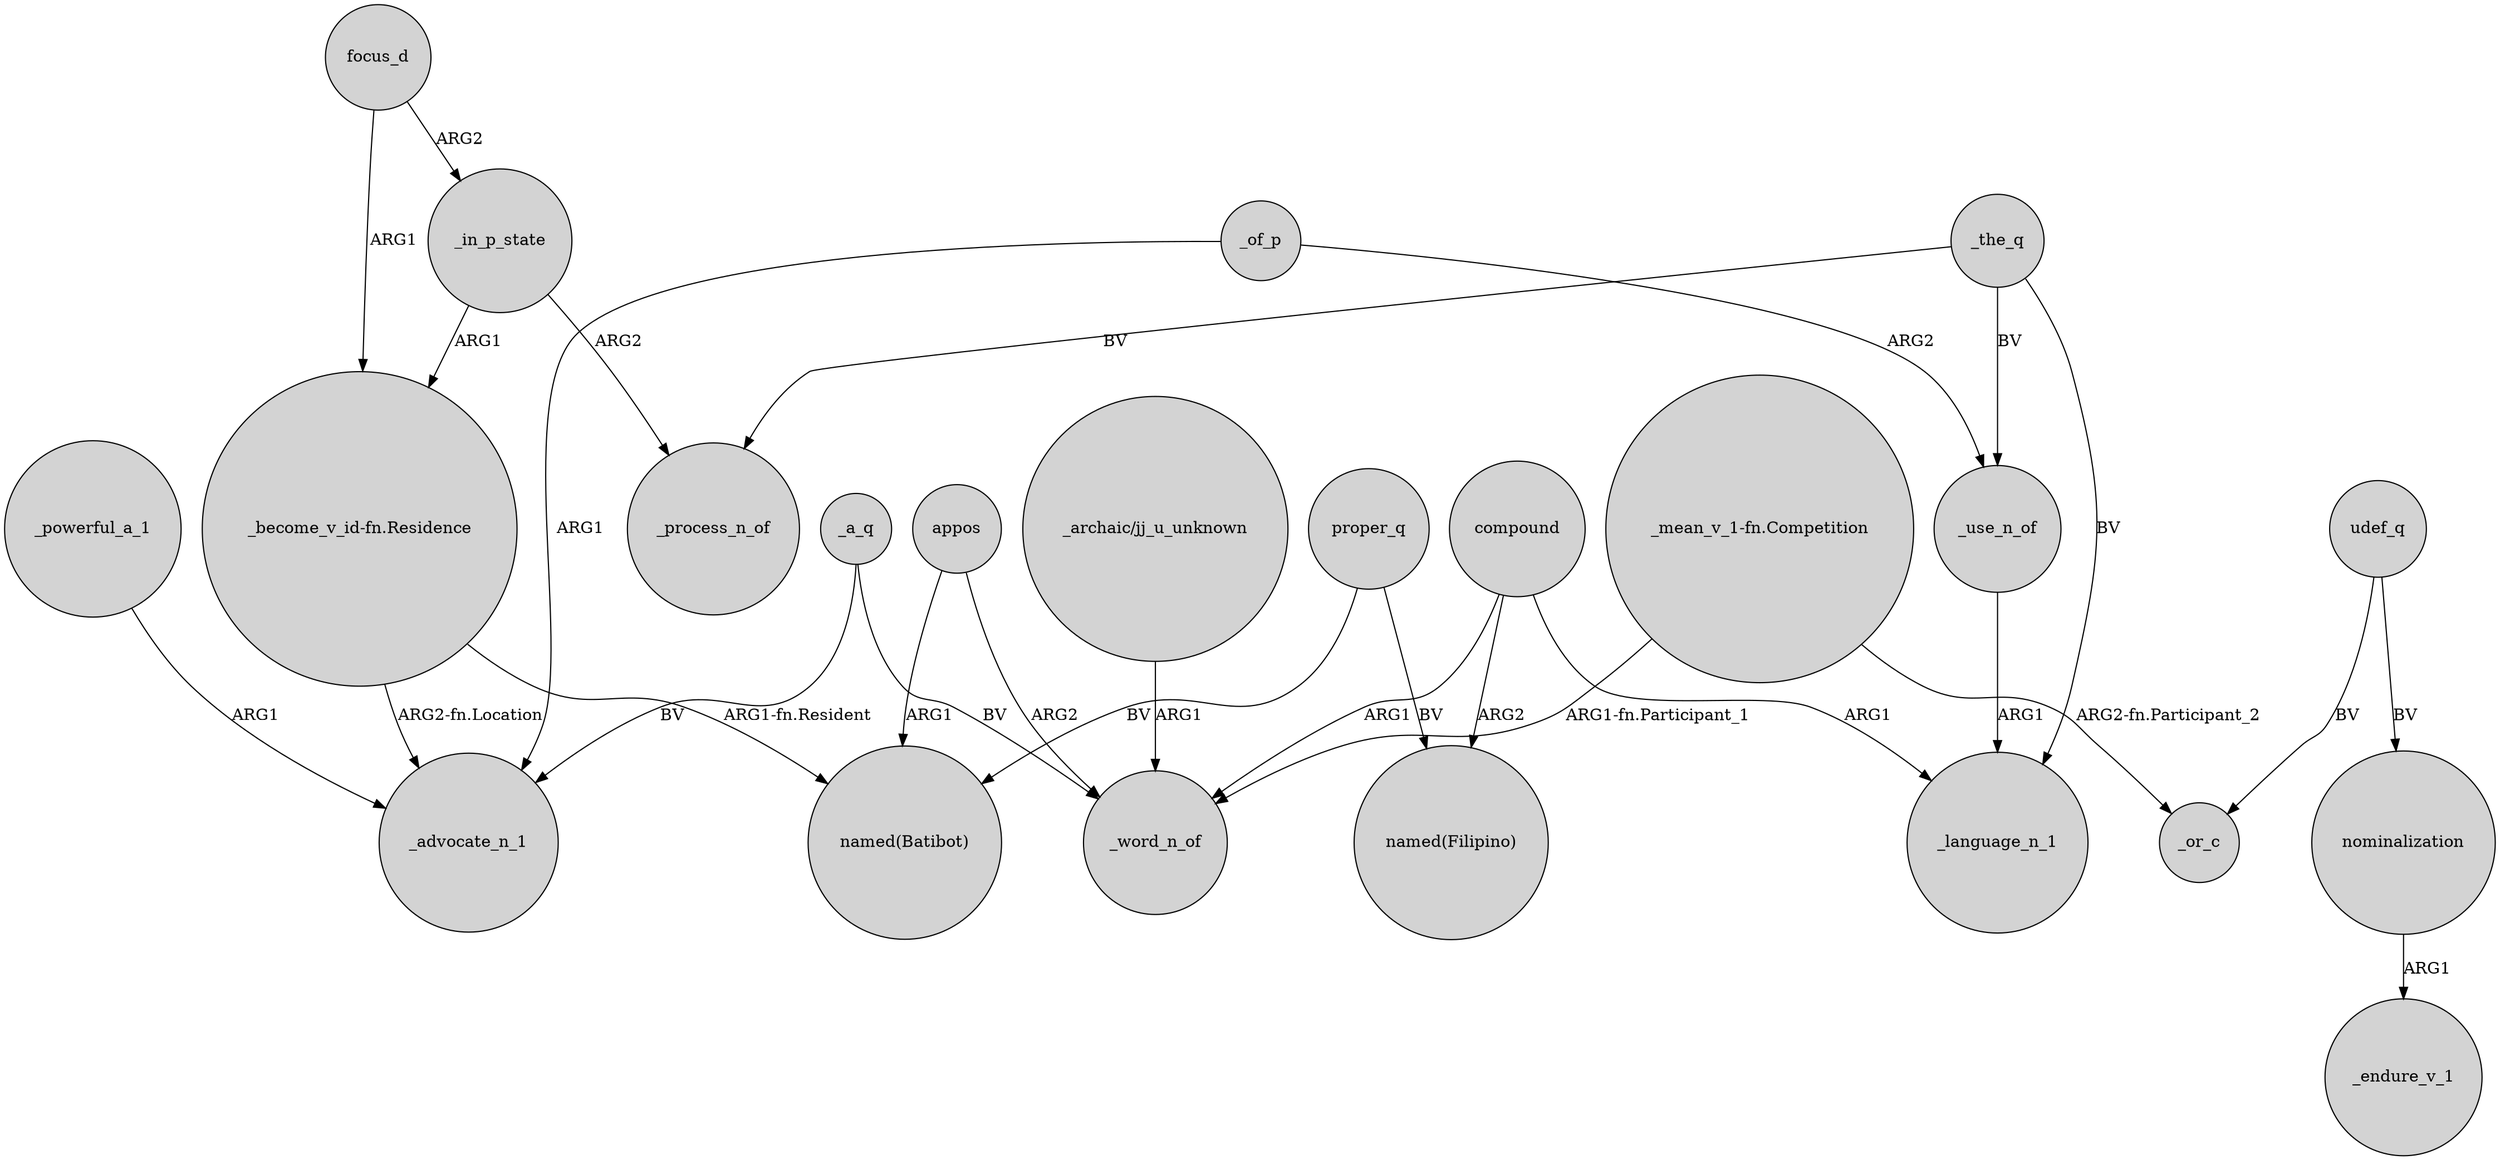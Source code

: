 digraph {
	node [shape=circle style=filled]
	focus_d -> _in_p_state [label=ARG2]
	_the_q -> _use_n_of [label=BV]
	focus_d -> "_become_v_id-fn.Residence" [label=ARG1]
	proper_q -> "named(Filipino)" [label=BV]
	"_archaic/jj_u_unknown" -> _word_n_of [label=ARG1]
	_powerful_a_1 -> _advocate_n_1 [label=ARG1]
	_the_q -> _process_n_of [label=BV]
	_in_p_state -> "_become_v_id-fn.Residence" [label=ARG1]
	udef_q -> nominalization [label=BV]
	appos -> _word_n_of [label=ARG2]
	compound -> _word_n_of [label=ARG1]
	_in_p_state -> _process_n_of [label=ARG2]
	udef_q -> _or_c [label=BV]
	appos -> "named(Batibot)" [label=ARG1]
	_use_n_of -> _language_n_1 [label=ARG1]
	_a_q -> _word_n_of [label=BV]
	"_mean_v_1-fn.Competition" -> _or_c [label="ARG2-fn.Participant_2"]
	_of_p -> _use_n_of [label=ARG2]
	"_become_v_id-fn.Residence" -> "named(Batibot)" [label="ARG1-fn.Resident"]
	_the_q -> _language_n_1 [label=BV]
	nominalization -> _endure_v_1 [label=ARG1]
	"_mean_v_1-fn.Competition" -> _word_n_of [label="ARG1-fn.Participant_1"]
	proper_q -> "named(Batibot)" [label=BV]
	compound -> _language_n_1 [label=ARG1]
	"_become_v_id-fn.Residence" -> _advocate_n_1 [label="ARG2-fn.Location"]
	_a_q -> _advocate_n_1 [label=BV]
	_of_p -> _advocate_n_1 [label=ARG1]
	compound -> "named(Filipino)" [label=ARG2]
}

